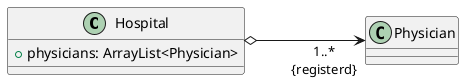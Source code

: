 @startuml step1
left to right direction
class Hospital{
    + physicians: ArrayList<Physician>
}
class Physician

Hospital o---> "1..*\n{registerd}" Physician

@enduml